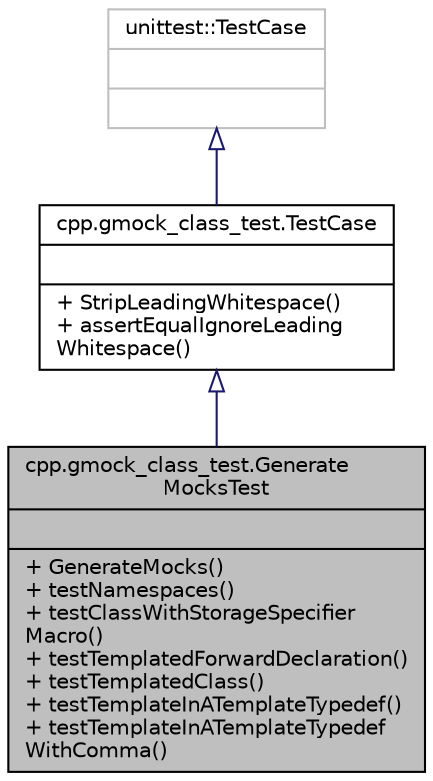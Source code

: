 digraph "cpp.gmock_class_test.GenerateMocksTest"
{
  edge [fontname="Helvetica",fontsize="10",labelfontname="Helvetica",labelfontsize="10"];
  node [fontname="Helvetica",fontsize="10",shape=record];
  Node0 [label="{cpp.gmock_class_test.Generate\lMocksTest\n||+ GenerateMocks()\l+ testNamespaces()\l+ testClassWithStorageSpecifier\lMacro()\l+ testTemplatedForwardDeclaration()\l+ testTemplatedClass()\l+ testTemplateInATemplateTypedef()\l+ testTemplateInATemplateTypedef\lWithComma()\l}",height=0.2,width=0.4,color="black", fillcolor="grey75", style="filled", fontcolor="black"];
  Node1 -> Node0 [dir="back",color="midnightblue",fontsize="10",style="solid",arrowtail="onormal",fontname="Helvetica"];
  Node1 [label="{cpp.gmock_class_test.TestCase\n||+ StripLeadingWhitespace()\l+ assertEqualIgnoreLeading\lWhitespace()\l}",height=0.2,width=0.4,color="black", fillcolor="white", style="filled",URL="$d0/d8a/classcpp_1_1gmock__class__test_1_1_test_case.html"];
  Node2 -> Node1 [dir="back",color="midnightblue",fontsize="10",style="solid",arrowtail="onormal",fontname="Helvetica"];
  Node2 [label="{unittest::TestCase\n||}",height=0.2,width=0.4,color="grey75", fillcolor="white", style="filled"];
}
